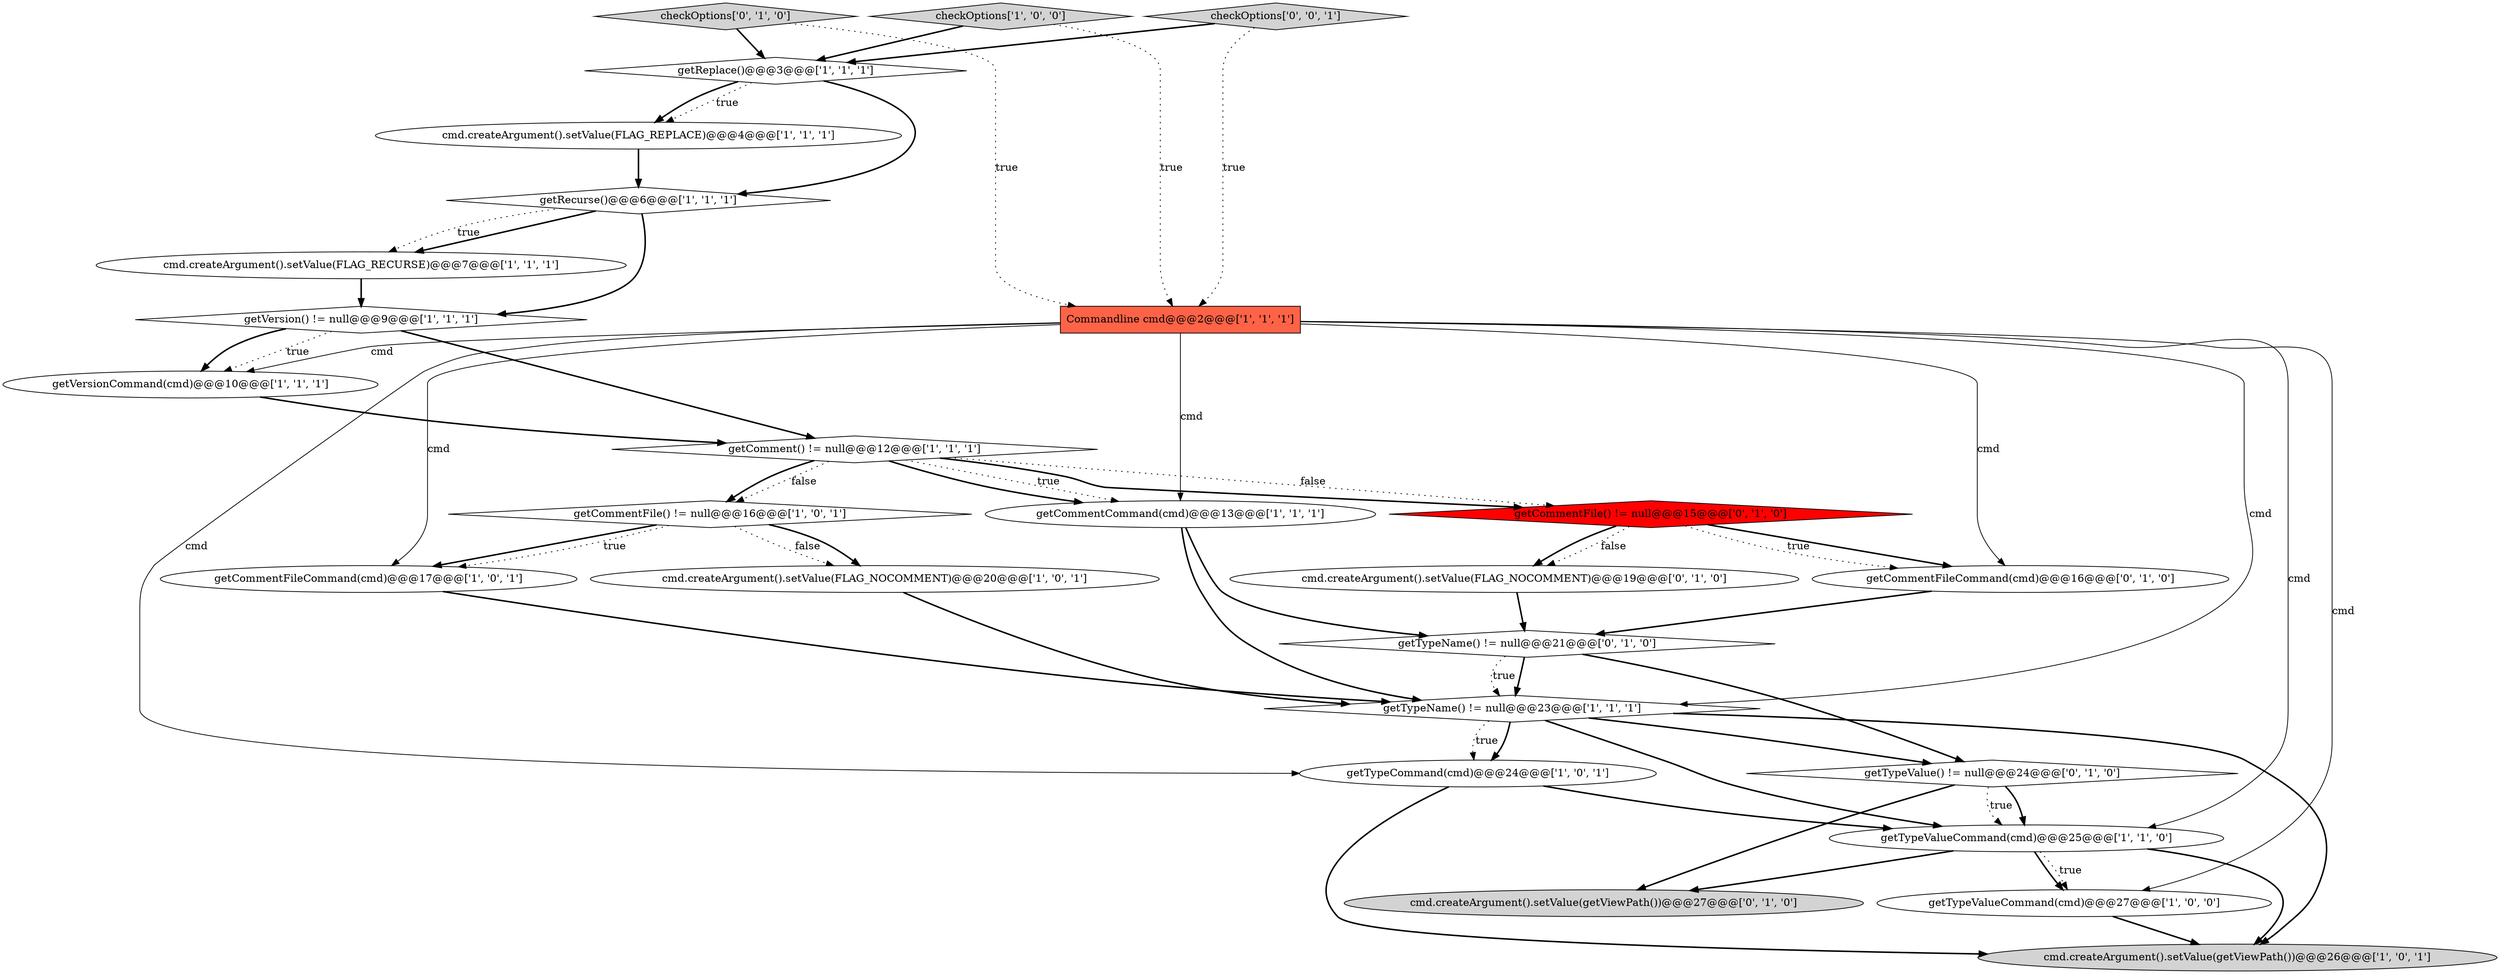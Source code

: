 digraph {
21 [style = filled, label = "getCommentFile() != null@@@15@@@['0', '1', '0']", fillcolor = red, shape = diamond image = "AAA1AAABBB2BBB"];
5 [style = filled, label = "getTypeName() != null@@@23@@@['1', '1', '1']", fillcolor = white, shape = diamond image = "AAA0AAABBB1BBB"];
10 [style = filled, label = "getComment() != null@@@12@@@['1', '1', '1']", fillcolor = white, shape = diamond image = "AAA0AAABBB1BBB"];
11 [style = filled, label = "getCommentFile() != null@@@16@@@['1', '0', '1']", fillcolor = white, shape = diamond image = "AAA0AAABBB1BBB"];
19 [style = filled, label = "getTypeName() != null@@@21@@@['0', '1', '0']", fillcolor = white, shape = diamond image = "AAA0AAABBB2BBB"];
2 [style = filled, label = "getTypeValueCommand(cmd)@@@27@@@['1', '0', '0']", fillcolor = white, shape = ellipse image = "AAA0AAABBB1BBB"];
13 [style = filled, label = "getReplace()@@@3@@@['1', '1', '1']", fillcolor = white, shape = diamond image = "AAA0AAABBB1BBB"];
1 [style = filled, label = "getCommentFileCommand(cmd)@@@17@@@['1', '0', '1']", fillcolor = white, shape = ellipse image = "AAA0AAABBB1BBB"];
9 [style = filled, label = "cmd.createArgument().setValue(FLAG_RECURSE)@@@7@@@['1', '1', '1']", fillcolor = white, shape = ellipse image = "AAA0AAABBB1BBB"];
23 [style = filled, label = "checkOptions['0', '1', '0']", fillcolor = lightgray, shape = diamond image = "AAA0AAABBB2BBB"];
16 [style = filled, label = "getVersion() != null@@@9@@@['1', '1', '1']", fillcolor = white, shape = diamond image = "AAA0AAABBB1BBB"];
25 [style = filled, label = "checkOptions['0', '0', '1']", fillcolor = lightgray, shape = diamond image = "AAA0AAABBB3BBB"];
24 [style = filled, label = "getCommentFileCommand(cmd)@@@16@@@['0', '1', '0']", fillcolor = white, shape = ellipse image = "AAA0AAABBB2BBB"];
12 [style = filled, label = "checkOptions['1', '0', '0']", fillcolor = lightgray, shape = diamond image = "AAA0AAABBB1BBB"];
4 [style = filled, label = "getCommentCommand(cmd)@@@13@@@['1', '1', '1']", fillcolor = white, shape = ellipse image = "AAA0AAABBB1BBB"];
8 [style = filled, label = "getTypeCommand(cmd)@@@24@@@['1', '0', '1']", fillcolor = white, shape = ellipse image = "AAA0AAABBB1BBB"];
18 [style = filled, label = "cmd.createArgument().setValue(FLAG_NOCOMMENT)@@@19@@@['0', '1', '0']", fillcolor = white, shape = ellipse image = "AAA0AAABBB2BBB"];
22 [style = filled, label = "cmd.createArgument().setValue(getViewPath())@@@27@@@['0', '1', '0']", fillcolor = lightgray, shape = ellipse image = "AAA0AAABBB2BBB"];
17 [style = filled, label = "cmd.createArgument().setValue(FLAG_REPLACE)@@@4@@@['1', '1', '1']", fillcolor = white, shape = ellipse image = "AAA0AAABBB1BBB"];
0 [style = filled, label = "getRecurse()@@@6@@@['1', '1', '1']", fillcolor = white, shape = diamond image = "AAA0AAABBB1BBB"];
3 [style = filled, label = "getVersionCommand(cmd)@@@10@@@['1', '1', '1']", fillcolor = white, shape = ellipse image = "AAA0AAABBB1BBB"];
7 [style = filled, label = "cmd.createArgument().setValue(getViewPath())@@@26@@@['1', '0', '1']", fillcolor = lightgray, shape = ellipse image = "AAA0AAABBB1BBB"];
6 [style = filled, label = "getTypeValueCommand(cmd)@@@25@@@['1', '1', '0']", fillcolor = white, shape = ellipse image = "AAA0AAABBB1BBB"];
14 [style = filled, label = "Commandline cmd@@@2@@@['1', '1', '1']", fillcolor = tomato, shape = box image = "AAA0AAABBB1BBB"];
15 [style = filled, label = "cmd.createArgument().setValue(FLAG_NOCOMMENT)@@@20@@@['1', '0', '1']", fillcolor = white, shape = ellipse image = "AAA0AAABBB1BBB"];
20 [style = filled, label = "getTypeValue() != null@@@24@@@['0', '1', '0']", fillcolor = white, shape = diamond image = "AAA0AAABBB2BBB"];
1->5 [style = bold, label=""];
16->3 [style = bold, label=""];
13->17 [style = dotted, label="true"];
0->16 [style = bold, label=""];
14->1 [style = solid, label="cmd"];
0->9 [style = bold, label=""];
5->8 [style = bold, label=""];
24->19 [style = bold, label=""];
5->20 [style = bold, label=""];
16->10 [style = bold, label=""];
11->1 [style = bold, label=""];
6->22 [style = bold, label=""];
25->13 [style = bold, label=""];
11->1 [style = dotted, label="true"];
19->20 [style = bold, label=""];
11->15 [style = dotted, label="false"];
14->3 [style = solid, label="cmd"];
4->19 [style = bold, label=""];
18->19 [style = bold, label=""];
14->4 [style = solid, label="cmd"];
8->6 [style = bold, label=""];
21->24 [style = bold, label=""];
25->14 [style = dotted, label="true"];
10->21 [style = bold, label=""];
20->6 [style = bold, label=""];
16->3 [style = dotted, label="true"];
9->16 [style = bold, label=""];
21->18 [style = bold, label=""];
11->15 [style = bold, label=""];
15->5 [style = bold, label=""];
8->7 [style = bold, label=""];
20->22 [style = bold, label=""];
6->2 [style = bold, label=""];
19->5 [style = bold, label=""];
3->10 [style = bold, label=""];
12->14 [style = dotted, label="true"];
23->14 [style = dotted, label="true"];
13->17 [style = bold, label=""];
12->13 [style = bold, label=""];
6->2 [style = dotted, label="true"];
17->0 [style = bold, label=""];
10->11 [style = dotted, label="false"];
14->6 [style = solid, label="cmd"];
14->8 [style = solid, label="cmd"];
21->24 [style = dotted, label="true"];
5->6 [style = bold, label=""];
14->24 [style = solid, label="cmd"];
23->13 [style = bold, label=""];
10->21 [style = dotted, label="false"];
14->2 [style = solid, label="cmd"];
19->5 [style = dotted, label="true"];
10->4 [style = bold, label=""];
5->7 [style = bold, label=""];
2->7 [style = bold, label=""];
10->4 [style = dotted, label="true"];
5->8 [style = dotted, label="true"];
6->7 [style = bold, label=""];
21->18 [style = dotted, label="false"];
0->9 [style = dotted, label="true"];
4->5 [style = bold, label=""];
14->5 [style = solid, label="cmd"];
20->6 [style = dotted, label="true"];
13->0 [style = bold, label=""];
10->11 [style = bold, label=""];
}

